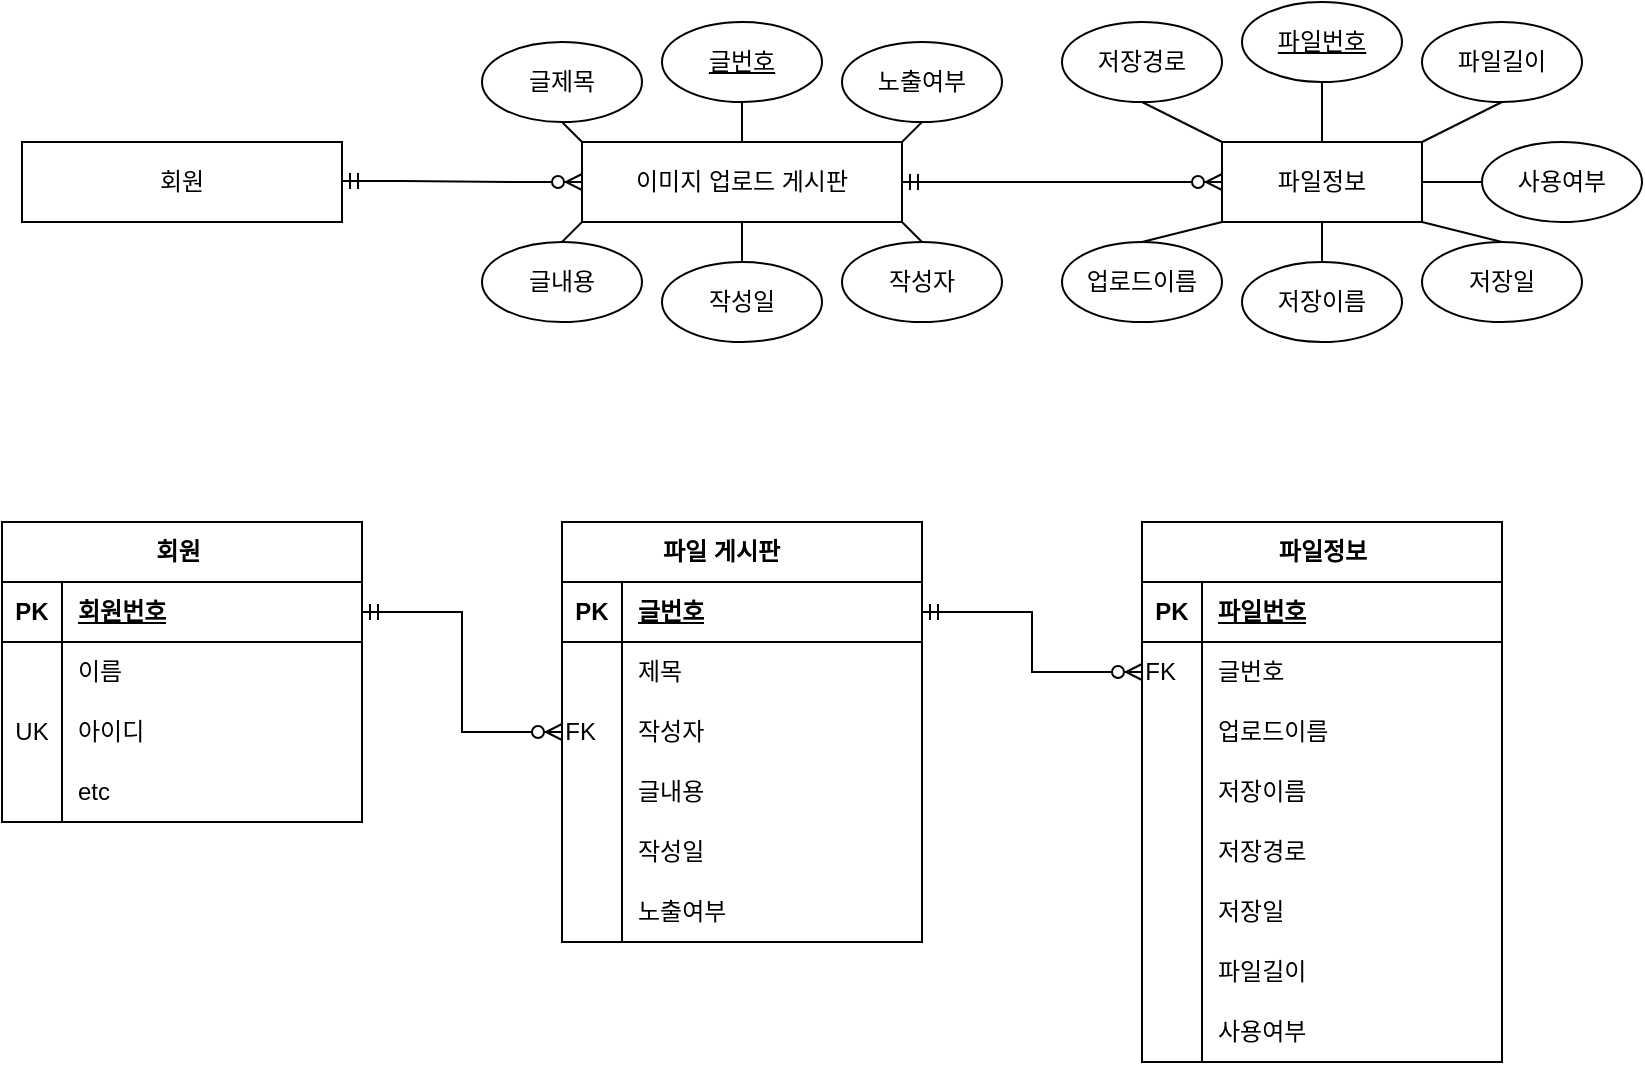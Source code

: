 <mxfile version="24.2.2" type="device">
  <diagram id="R2lEEEUBdFMjLlhIrx00" name="Page-1">
    <mxGraphModel dx="-56" dy="724" grid="1" gridSize="10" guides="1" tooltips="1" connect="1" arrows="1" fold="1" page="1" pageScale="1" pageWidth="850" pageHeight="1100" math="0" shadow="0" extFonts="Permanent Marker^https://fonts.googleapis.com/css?family=Permanent+Marker">
      <root>
        <mxCell id="0" />
        <mxCell id="1" parent="0" />
        <mxCell id="jawmpuD1RzxkUAFrGuxK-1" value="이미지 업로드 게시판" style="rounded=0;whiteSpace=wrap;html=1;" vertex="1" parent="1">
          <mxGeometry x="1160" y="240" width="160" height="40" as="geometry" />
        </mxCell>
        <mxCell id="jawmpuD1RzxkUAFrGuxK-2" value="글제목" style="ellipse;whiteSpace=wrap;html=1;" vertex="1" parent="1">
          <mxGeometry x="1110" y="190" width="80" height="40" as="geometry" />
        </mxCell>
        <mxCell id="jawmpuD1RzxkUAFrGuxK-3" value="글내용" style="ellipse;whiteSpace=wrap;html=1;" vertex="1" parent="1">
          <mxGeometry x="1110" y="290" width="80" height="40" as="geometry" />
        </mxCell>
        <mxCell id="jawmpuD1RzxkUAFrGuxK-4" value="작성일" style="ellipse;whiteSpace=wrap;html=1;" vertex="1" parent="1">
          <mxGeometry x="1200" y="300" width="80" height="40" as="geometry" />
        </mxCell>
        <mxCell id="jawmpuD1RzxkUAFrGuxK-5" value="작성자" style="ellipse;whiteSpace=wrap;html=1;" vertex="1" parent="1">
          <mxGeometry x="1290" y="290" width="80" height="40" as="geometry" />
        </mxCell>
        <mxCell id="jawmpuD1RzxkUAFrGuxK-6" value="노출여부" style="ellipse;whiteSpace=wrap;html=1;" vertex="1" parent="1">
          <mxGeometry x="1290" y="190" width="80" height="40" as="geometry" />
        </mxCell>
        <mxCell id="jawmpuD1RzxkUAFrGuxK-8" value="파일정보" style="rounded=0;whiteSpace=wrap;html=1;" vertex="1" parent="1">
          <mxGeometry x="1480" y="240" width="100" height="40" as="geometry" />
        </mxCell>
        <mxCell id="jawmpuD1RzxkUAFrGuxK-11" value="글번호" style="ellipse;whiteSpace=wrap;html=1;align=center;fontStyle=4;" vertex="1" parent="1">
          <mxGeometry x="1200" y="180" width="80" height="40" as="geometry" />
        </mxCell>
        <mxCell id="jawmpuD1RzxkUAFrGuxK-13" value="파일번호" style="ellipse;whiteSpace=wrap;html=1;align=center;fontStyle=4;" vertex="1" parent="1">
          <mxGeometry x="1490" y="170" width="80" height="40" as="geometry" />
        </mxCell>
        <mxCell id="jawmpuD1RzxkUAFrGuxK-14" value="저장이름" style="ellipse;whiteSpace=wrap;html=1;" vertex="1" parent="1">
          <mxGeometry x="1490" y="300" width="80" height="40" as="geometry" />
        </mxCell>
        <mxCell id="jawmpuD1RzxkUAFrGuxK-15" value="업로드이름" style="ellipse;whiteSpace=wrap;html=1;" vertex="1" parent="1">
          <mxGeometry x="1400" y="290" width="80" height="40" as="geometry" />
        </mxCell>
        <mxCell id="jawmpuD1RzxkUAFrGuxK-16" value="저장경로" style="ellipse;whiteSpace=wrap;html=1;" vertex="1" parent="1">
          <mxGeometry x="1400" y="180" width="80" height="40" as="geometry" />
        </mxCell>
        <mxCell id="jawmpuD1RzxkUAFrGuxK-17" value="사용여부" style="ellipse;whiteSpace=wrap;html=1;" vertex="1" parent="1">
          <mxGeometry x="1610" y="240" width="80" height="40" as="geometry" />
        </mxCell>
        <mxCell id="jawmpuD1RzxkUAFrGuxK-18" value="저장일" style="ellipse;whiteSpace=wrap;html=1;" vertex="1" parent="1">
          <mxGeometry x="1580" y="290" width="80" height="40" as="geometry" />
        </mxCell>
        <mxCell id="jawmpuD1RzxkUAFrGuxK-19" value="파일길이" style="ellipse;whiteSpace=wrap;html=1;" vertex="1" parent="1">
          <mxGeometry x="1580" y="180" width="80" height="40" as="geometry" />
        </mxCell>
        <mxCell id="jawmpuD1RzxkUAFrGuxK-20" value="" style="edgeStyle=entityRelationEdgeStyle;fontSize=12;html=1;endArrow=ERzeroToMany;startArrow=ERmandOne;rounded=0;exitX=1;exitY=0.5;exitDx=0;exitDy=0;entryX=0;entryY=0.5;entryDx=0;entryDy=0;" edge="1" parent="1" source="jawmpuD1RzxkUAFrGuxK-1" target="jawmpuD1RzxkUAFrGuxK-8">
          <mxGeometry width="100" height="100" relative="1" as="geometry">
            <mxPoint x="1320" y="330" as="sourcePoint" />
            <mxPoint x="1420" y="230" as="targetPoint" />
          </mxGeometry>
        </mxCell>
        <mxCell id="jawmpuD1RzxkUAFrGuxK-21" value="" style="endArrow=none;html=1;rounded=0;exitX=1;exitY=1;exitDx=0;exitDy=0;entryX=0.5;entryY=0;entryDx=0;entryDy=0;" edge="1" parent="1" source="jawmpuD1RzxkUAFrGuxK-1" target="jawmpuD1RzxkUAFrGuxK-5">
          <mxGeometry relative="1" as="geometry">
            <mxPoint x="1370" y="280" as="sourcePoint" />
            <mxPoint x="1530" y="280" as="targetPoint" />
          </mxGeometry>
        </mxCell>
        <mxCell id="jawmpuD1RzxkUAFrGuxK-24" value="" style="endArrow=none;html=1;rounded=0;exitX=0.5;exitY=1;exitDx=0;exitDy=0;entryX=0.5;entryY=0;entryDx=0;entryDy=0;" edge="1" parent="1" source="jawmpuD1RzxkUAFrGuxK-1" target="jawmpuD1RzxkUAFrGuxK-4">
          <mxGeometry relative="1" as="geometry">
            <mxPoint x="1370" y="280" as="sourcePoint" />
            <mxPoint x="1530" y="280" as="targetPoint" />
          </mxGeometry>
        </mxCell>
        <mxCell id="jawmpuD1RzxkUAFrGuxK-25" value="" style="endArrow=none;html=1;rounded=0;exitX=0;exitY=1;exitDx=0;exitDy=0;entryX=0.5;entryY=0;entryDx=0;entryDy=0;" edge="1" parent="1" source="jawmpuD1RzxkUAFrGuxK-1" target="jawmpuD1RzxkUAFrGuxK-3">
          <mxGeometry relative="1" as="geometry">
            <mxPoint x="1280" y="290" as="sourcePoint" />
            <mxPoint x="1250" y="330" as="targetPoint" />
          </mxGeometry>
        </mxCell>
        <mxCell id="jawmpuD1RzxkUAFrGuxK-26" value="" style="endArrow=none;html=1;rounded=0;exitX=0.5;exitY=1;exitDx=0;exitDy=0;entryX=0;entryY=0;entryDx=0;entryDy=0;" edge="1" parent="1" source="jawmpuD1RzxkUAFrGuxK-2" target="jawmpuD1RzxkUAFrGuxK-1">
          <mxGeometry relative="1" as="geometry">
            <mxPoint x="1290" y="300" as="sourcePoint" />
            <mxPoint x="1260" y="340" as="targetPoint" />
          </mxGeometry>
        </mxCell>
        <mxCell id="jawmpuD1RzxkUAFrGuxK-27" value="" style="endArrow=none;html=1;rounded=0;exitX=0.5;exitY=1;exitDx=0;exitDy=0;entryX=0.5;entryY=0;entryDx=0;entryDy=0;" edge="1" parent="1" source="jawmpuD1RzxkUAFrGuxK-11" target="jawmpuD1RzxkUAFrGuxK-1">
          <mxGeometry relative="1" as="geometry">
            <mxPoint x="1200" y="230" as="sourcePoint" />
            <mxPoint x="1240" y="250" as="targetPoint" />
          </mxGeometry>
        </mxCell>
        <mxCell id="jawmpuD1RzxkUAFrGuxK-28" value="" style="endArrow=none;html=1;rounded=0;exitX=0.5;exitY=1;exitDx=0;exitDy=0;entryX=1;entryY=0;entryDx=0;entryDy=0;" edge="1" parent="1" source="jawmpuD1RzxkUAFrGuxK-6" target="jawmpuD1RzxkUAFrGuxK-1">
          <mxGeometry relative="1" as="geometry">
            <mxPoint x="1250" y="210" as="sourcePoint" />
            <mxPoint x="1280" y="250" as="targetPoint" />
          </mxGeometry>
        </mxCell>
        <mxCell id="jawmpuD1RzxkUAFrGuxK-30" value="" style="endArrow=none;html=1;rounded=0;exitX=0.5;exitY=1;exitDx=0;exitDy=0;entryX=0.5;entryY=0;entryDx=0;entryDy=0;" edge="1" parent="1" source="jawmpuD1RzxkUAFrGuxK-8" target="jawmpuD1RzxkUAFrGuxK-14">
          <mxGeometry relative="1" as="geometry">
            <mxPoint x="1180" y="220" as="sourcePoint" />
            <mxPoint x="1210" y="260" as="targetPoint" />
          </mxGeometry>
        </mxCell>
        <mxCell id="jawmpuD1RzxkUAFrGuxK-31" value="" style="endArrow=none;html=1;rounded=0;exitX=0;exitY=1;exitDx=0;exitDy=0;entryX=0.5;entryY=0;entryDx=0;entryDy=0;" edge="1" parent="1" source="jawmpuD1RzxkUAFrGuxK-8" target="jawmpuD1RzxkUAFrGuxK-15">
          <mxGeometry relative="1" as="geometry">
            <mxPoint x="1540" y="290" as="sourcePoint" />
            <mxPoint x="1530" y="330" as="targetPoint" />
          </mxGeometry>
        </mxCell>
        <mxCell id="jawmpuD1RzxkUAFrGuxK-32" value="" style="endArrow=none;html=1;rounded=0;exitX=0.5;exitY=1;exitDx=0;exitDy=0;entryX=0;entryY=0;entryDx=0;entryDy=0;" edge="1" parent="1" source="jawmpuD1RzxkUAFrGuxK-16" target="jawmpuD1RzxkUAFrGuxK-8">
          <mxGeometry relative="1" as="geometry">
            <mxPoint x="1490" y="290" as="sourcePoint" />
            <mxPoint x="1480" y="310" as="targetPoint" />
          </mxGeometry>
        </mxCell>
        <mxCell id="jawmpuD1RzxkUAFrGuxK-33" value="" style="endArrow=none;html=1;rounded=0;exitX=0.5;exitY=1;exitDx=0;exitDy=0;entryX=0.5;entryY=0;entryDx=0;entryDy=0;" edge="1" parent="1" source="jawmpuD1RzxkUAFrGuxK-13" target="jawmpuD1RzxkUAFrGuxK-8">
          <mxGeometry relative="1" as="geometry">
            <mxPoint x="1478" y="238" as="sourcePoint" />
            <mxPoint x="1490" y="250" as="targetPoint" />
          </mxGeometry>
        </mxCell>
        <mxCell id="jawmpuD1RzxkUAFrGuxK-34" value="" style="endArrow=none;html=1;rounded=0;exitX=1;exitY=1;exitDx=0;exitDy=0;entryX=0.5;entryY=0;entryDx=0;entryDy=0;" edge="1" parent="1" source="jawmpuD1RzxkUAFrGuxK-8" target="jawmpuD1RzxkUAFrGuxK-18">
          <mxGeometry relative="1" as="geometry">
            <mxPoint x="1488" y="248" as="sourcePoint" />
            <mxPoint x="1500" y="260" as="targetPoint" />
          </mxGeometry>
        </mxCell>
        <mxCell id="jawmpuD1RzxkUAFrGuxK-35" value="" style="endArrow=none;html=1;rounded=0;exitX=1;exitY=0.5;exitDx=0;exitDy=0;entryX=0;entryY=0.5;entryDx=0;entryDy=0;" edge="1" parent="1" source="jawmpuD1RzxkUAFrGuxK-8" target="jawmpuD1RzxkUAFrGuxK-17">
          <mxGeometry relative="1" as="geometry">
            <mxPoint x="1498" y="258" as="sourcePoint" />
            <mxPoint x="1510" y="270" as="targetPoint" />
          </mxGeometry>
        </mxCell>
        <mxCell id="jawmpuD1RzxkUAFrGuxK-36" value="" style="endArrow=none;html=1;rounded=0;entryX=0.5;entryY=1;entryDx=0;entryDy=0;" edge="1" parent="1" target="jawmpuD1RzxkUAFrGuxK-19">
          <mxGeometry relative="1" as="geometry">
            <mxPoint x="1580" y="240" as="sourcePoint" />
            <mxPoint x="1520" y="280" as="targetPoint" />
          </mxGeometry>
        </mxCell>
        <mxCell id="jawmpuD1RzxkUAFrGuxK-37" value="회원" style="rounded=0;whiteSpace=wrap;html=1;" vertex="1" parent="1">
          <mxGeometry x="880" y="240" width="160" height="40" as="geometry" />
        </mxCell>
        <mxCell id="jawmpuD1RzxkUAFrGuxK-38" value="" style="edgeStyle=entityRelationEdgeStyle;fontSize=12;html=1;endArrow=ERzeroToMany;startArrow=ERmandOne;rounded=0;exitX=1;exitY=0.5;exitDx=0;exitDy=0;" edge="1" parent="1">
          <mxGeometry width="100" height="100" relative="1" as="geometry">
            <mxPoint x="1040" y="259.5" as="sourcePoint" />
            <mxPoint x="1160" y="260" as="targetPoint" />
          </mxGeometry>
        </mxCell>
        <mxCell id="jawmpuD1RzxkUAFrGuxK-39" value="회원&lt;span style=&quot;white-space: pre;&quot;&gt;&#x9;&lt;/span&gt;" style="shape=table;startSize=30;container=1;collapsible=1;childLayout=tableLayout;fixedRows=1;rowLines=0;fontStyle=1;align=center;resizeLast=1;html=1;" vertex="1" parent="1">
          <mxGeometry x="870" y="430" width="180" height="150" as="geometry" />
        </mxCell>
        <mxCell id="jawmpuD1RzxkUAFrGuxK-40" value="" style="shape=tableRow;horizontal=0;startSize=0;swimlaneHead=0;swimlaneBody=0;fillColor=none;collapsible=0;dropTarget=0;points=[[0,0.5],[1,0.5]];portConstraint=eastwest;top=0;left=0;right=0;bottom=1;" vertex="1" parent="jawmpuD1RzxkUAFrGuxK-39">
          <mxGeometry y="30" width="180" height="30" as="geometry" />
        </mxCell>
        <mxCell id="jawmpuD1RzxkUAFrGuxK-41" value="PK" style="shape=partialRectangle;connectable=0;fillColor=none;top=0;left=0;bottom=0;right=0;fontStyle=1;overflow=hidden;whiteSpace=wrap;html=1;" vertex="1" parent="jawmpuD1RzxkUAFrGuxK-40">
          <mxGeometry width="30" height="30" as="geometry">
            <mxRectangle width="30" height="30" as="alternateBounds" />
          </mxGeometry>
        </mxCell>
        <mxCell id="jawmpuD1RzxkUAFrGuxK-42" value="회원번호" style="shape=partialRectangle;connectable=0;fillColor=none;top=0;left=0;bottom=0;right=0;align=left;spacingLeft=6;fontStyle=5;overflow=hidden;whiteSpace=wrap;html=1;" vertex="1" parent="jawmpuD1RzxkUAFrGuxK-40">
          <mxGeometry x="30" width="150" height="30" as="geometry">
            <mxRectangle width="150" height="30" as="alternateBounds" />
          </mxGeometry>
        </mxCell>
        <mxCell id="jawmpuD1RzxkUAFrGuxK-43" value="" style="shape=tableRow;horizontal=0;startSize=0;swimlaneHead=0;swimlaneBody=0;fillColor=none;collapsible=0;dropTarget=0;points=[[0,0.5],[1,0.5]];portConstraint=eastwest;top=0;left=0;right=0;bottom=0;" vertex="1" parent="jawmpuD1RzxkUAFrGuxK-39">
          <mxGeometry y="60" width="180" height="30" as="geometry" />
        </mxCell>
        <mxCell id="jawmpuD1RzxkUAFrGuxK-44" value="" style="shape=partialRectangle;connectable=0;fillColor=none;top=0;left=0;bottom=0;right=0;editable=1;overflow=hidden;whiteSpace=wrap;html=1;" vertex="1" parent="jawmpuD1RzxkUAFrGuxK-43">
          <mxGeometry width="30" height="30" as="geometry">
            <mxRectangle width="30" height="30" as="alternateBounds" />
          </mxGeometry>
        </mxCell>
        <mxCell id="jawmpuD1RzxkUAFrGuxK-45" value="이름" style="shape=partialRectangle;connectable=0;fillColor=none;top=0;left=0;bottom=0;right=0;align=left;spacingLeft=6;overflow=hidden;whiteSpace=wrap;html=1;" vertex="1" parent="jawmpuD1RzxkUAFrGuxK-43">
          <mxGeometry x="30" width="150" height="30" as="geometry">
            <mxRectangle width="150" height="30" as="alternateBounds" />
          </mxGeometry>
        </mxCell>
        <mxCell id="jawmpuD1RzxkUAFrGuxK-46" value="" style="shape=tableRow;horizontal=0;startSize=0;swimlaneHead=0;swimlaneBody=0;fillColor=none;collapsible=0;dropTarget=0;points=[[0,0.5],[1,0.5]];portConstraint=eastwest;top=0;left=0;right=0;bottom=0;" vertex="1" parent="jawmpuD1RzxkUAFrGuxK-39">
          <mxGeometry y="90" width="180" height="30" as="geometry" />
        </mxCell>
        <mxCell id="jawmpuD1RzxkUAFrGuxK-47" value="UK" style="shape=partialRectangle;connectable=0;fillColor=none;top=0;left=0;bottom=0;right=0;editable=1;overflow=hidden;whiteSpace=wrap;html=1;" vertex="1" parent="jawmpuD1RzxkUAFrGuxK-46">
          <mxGeometry width="30" height="30" as="geometry">
            <mxRectangle width="30" height="30" as="alternateBounds" />
          </mxGeometry>
        </mxCell>
        <mxCell id="jawmpuD1RzxkUAFrGuxK-48" value="아이디" style="shape=partialRectangle;connectable=0;fillColor=none;top=0;left=0;bottom=0;right=0;align=left;spacingLeft=6;overflow=hidden;whiteSpace=wrap;html=1;" vertex="1" parent="jawmpuD1RzxkUAFrGuxK-46">
          <mxGeometry x="30" width="150" height="30" as="geometry">
            <mxRectangle width="150" height="30" as="alternateBounds" />
          </mxGeometry>
        </mxCell>
        <mxCell id="jawmpuD1RzxkUAFrGuxK-49" value="" style="shape=tableRow;horizontal=0;startSize=0;swimlaneHead=0;swimlaneBody=0;fillColor=none;collapsible=0;dropTarget=0;points=[[0,0.5],[1,0.5]];portConstraint=eastwest;top=0;left=0;right=0;bottom=0;" vertex="1" parent="jawmpuD1RzxkUAFrGuxK-39">
          <mxGeometry y="120" width="180" height="30" as="geometry" />
        </mxCell>
        <mxCell id="jawmpuD1RzxkUAFrGuxK-50" value="" style="shape=partialRectangle;connectable=0;fillColor=none;top=0;left=0;bottom=0;right=0;editable=1;overflow=hidden;whiteSpace=wrap;html=1;" vertex="1" parent="jawmpuD1RzxkUAFrGuxK-49">
          <mxGeometry width="30" height="30" as="geometry">
            <mxRectangle width="30" height="30" as="alternateBounds" />
          </mxGeometry>
        </mxCell>
        <mxCell id="jawmpuD1RzxkUAFrGuxK-51" value="etc" style="shape=partialRectangle;connectable=0;fillColor=none;top=0;left=0;bottom=0;right=0;align=left;spacingLeft=6;overflow=hidden;whiteSpace=wrap;html=1;" vertex="1" parent="jawmpuD1RzxkUAFrGuxK-49">
          <mxGeometry x="30" width="150" height="30" as="geometry">
            <mxRectangle width="150" height="30" as="alternateBounds" />
          </mxGeometry>
        </mxCell>
        <mxCell id="jawmpuD1RzxkUAFrGuxK-52" value="파일 게시판&lt;span style=&quot;white-space: pre;&quot;&gt;&#x9;&lt;/span&gt;" style="shape=table;startSize=30;container=1;collapsible=1;childLayout=tableLayout;fixedRows=1;rowLines=0;fontStyle=1;align=center;resizeLast=1;html=1;" vertex="1" parent="1">
          <mxGeometry x="1150" y="430" width="180" height="210" as="geometry" />
        </mxCell>
        <mxCell id="jawmpuD1RzxkUAFrGuxK-53" value="" style="shape=tableRow;horizontal=0;startSize=0;swimlaneHead=0;swimlaneBody=0;fillColor=none;collapsible=0;dropTarget=0;points=[[0,0.5],[1,0.5]];portConstraint=eastwest;top=0;left=0;right=0;bottom=1;" vertex="1" parent="jawmpuD1RzxkUAFrGuxK-52">
          <mxGeometry y="30" width="180" height="30" as="geometry" />
        </mxCell>
        <mxCell id="jawmpuD1RzxkUAFrGuxK-54" value="PK" style="shape=partialRectangle;connectable=0;fillColor=none;top=0;left=0;bottom=0;right=0;fontStyle=1;overflow=hidden;whiteSpace=wrap;html=1;" vertex="1" parent="jawmpuD1RzxkUAFrGuxK-53">
          <mxGeometry width="30" height="30" as="geometry">
            <mxRectangle width="30" height="30" as="alternateBounds" />
          </mxGeometry>
        </mxCell>
        <mxCell id="jawmpuD1RzxkUAFrGuxK-55" value="글번호" style="shape=partialRectangle;connectable=0;fillColor=none;top=0;left=0;bottom=0;right=0;align=left;spacingLeft=6;fontStyle=5;overflow=hidden;whiteSpace=wrap;html=1;" vertex="1" parent="jawmpuD1RzxkUAFrGuxK-53">
          <mxGeometry x="30" width="150" height="30" as="geometry">
            <mxRectangle width="150" height="30" as="alternateBounds" />
          </mxGeometry>
        </mxCell>
        <mxCell id="jawmpuD1RzxkUAFrGuxK-56" value="" style="shape=tableRow;horizontal=0;startSize=0;swimlaneHead=0;swimlaneBody=0;fillColor=none;collapsible=0;dropTarget=0;points=[[0,0.5],[1,0.5]];portConstraint=eastwest;top=0;left=0;right=0;bottom=0;" vertex="1" parent="jawmpuD1RzxkUAFrGuxK-52">
          <mxGeometry y="60" width="180" height="30" as="geometry" />
        </mxCell>
        <mxCell id="jawmpuD1RzxkUAFrGuxK-57" value="" style="shape=partialRectangle;connectable=0;fillColor=none;top=0;left=0;bottom=0;right=0;editable=1;overflow=hidden;whiteSpace=wrap;html=1;" vertex="1" parent="jawmpuD1RzxkUAFrGuxK-56">
          <mxGeometry width="30" height="30" as="geometry">
            <mxRectangle width="30" height="30" as="alternateBounds" />
          </mxGeometry>
        </mxCell>
        <mxCell id="jawmpuD1RzxkUAFrGuxK-58" value="제목" style="shape=partialRectangle;connectable=0;fillColor=none;top=0;left=0;bottom=0;right=0;align=left;spacingLeft=6;overflow=hidden;whiteSpace=wrap;html=1;" vertex="1" parent="jawmpuD1RzxkUAFrGuxK-56">
          <mxGeometry x="30" width="150" height="30" as="geometry">
            <mxRectangle width="150" height="30" as="alternateBounds" />
          </mxGeometry>
        </mxCell>
        <mxCell id="jawmpuD1RzxkUAFrGuxK-59" value="" style="shape=tableRow;horizontal=0;startSize=0;swimlaneHead=0;swimlaneBody=0;fillColor=none;collapsible=0;dropTarget=0;points=[[0,0.5],[1,0.5]];portConstraint=eastwest;top=0;left=0;right=0;bottom=0;" vertex="1" parent="jawmpuD1RzxkUAFrGuxK-52">
          <mxGeometry y="90" width="180" height="30" as="geometry" />
        </mxCell>
        <mxCell id="jawmpuD1RzxkUAFrGuxK-60" value="FK&lt;span style=&quot;white-space: pre;&quot;&gt;&#x9;&lt;/span&gt;" style="shape=partialRectangle;connectable=0;fillColor=none;top=0;left=0;bottom=0;right=0;editable=1;overflow=hidden;whiteSpace=wrap;html=1;" vertex="1" parent="jawmpuD1RzxkUAFrGuxK-59">
          <mxGeometry width="30" height="30" as="geometry">
            <mxRectangle width="30" height="30" as="alternateBounds" />
          </mxGeometry>
        </mxCell>
        <mxCell id="jawmpuD1RzxkUAFrGuxK-61" value="작성자" style="shape=partialRectangle;connectable=0;fillColor=none;top=0;left=0;bottom=0;right=0;align=left;spacingLeft=6;overflow=hidden;whiteSpace=wrap;html=1;" vertex="1" parent="jawmpuD1RzxkUAFrGuxK-59">
          <mxGeometry x="30" width="150" height="30" as="geometry">
            <mxRectangle width="150" height="30" as="alternateBounds" />
          </mxGeometry>
        </mxCell>
        <mxCell id="jawmpuD1RzxkUAFrGuxK-68" value="" style="shape=tableRow;horizontal=0;startSize=0;swimlaneHead=0;swimlaneBody=0;fillColor=none;collapsible=0;dropTarget=0;points=[[0,0.5],[1,0.5]];portConstraint=eastwest;top=0;left=0;right=0;bottom=0;" vertex="1" parent="jawmpuD1RzxkUAFrGuxK-52">
          <mxGeometry y="120" width="180" height="30" as="geometry" />
        </mxCell>
        <mxCell id="jawmpuD1RzxkUAFrGuxK-69" value="" style="shape=partialRectangle;connectable=0;fillColor=none;top=0;left=0;bottom=0;right=0;editable=1;overflow=hidden;whiteSpace=wrap;html=1;" vertex="1" parent="jawmpuD1RzxkUAFrGuxK-68">
          <mxGeometry width="30" height="30" as="geometry">
            <mxRectangle width="30" height="30" as="alternateBounds" />
          </mxGeometry>
        </mxCell>
        <mxCell id="jawmpuD1RzxkUAFrGuxK-70" value="글내용" style="shape=partialRectangle;connectable=0;fillColor=none;top=0;left=0;bottom=0;right=0;align=left;spacingLeft=6;overflow=hidden;whiteSpace=wrap;html=1;" vertex="1" parent="jawmpuD1RzxkUAFrGuxK-68">
          <mxGeometry x="30" width="150" height="30" as="geometry">
            <mxRectangle width="150" height="30" as="alternateBounds" />
          </mxGeometry>
        </mxCell>
        <mxCell id="jawmpuD1RzxkUAFrGuxK-71" value="" style="shape=tableRow;horizontal=0;startSize=0;swimlaneHead=0;swimlaneBody=0;fillColor=none;collapsible=0;dropTarget=0;points=[[0,0.5],[1,0.5]];portConstraint=eastwest;top=0;left=0;right=0;bottom=0;" vertex="1" parent="jawmpuD1RzxkUAFrGuxK-52">
          <mxGeometry y="150" width="180" height="30" as="geometry" />
        </mxCell>
        <mxCell id="jawmpuD1RzxkUAFrGuxK-72" value="" style="shape=partialRectangle;connectable=0;fillColor=none;top=0;left=0;bottom=0;right=0;editable=1;overflow=hidden;whiteSpace=wrap;html=1;" vertex="1" parent="jawmpuD1RzxkUAFrGuxK-71">
          <mxGeometry width="30" height="30" as="geometry">
            <mxRectangle width="30" height="30" as="alternateBounds" />
          </mxGeometry>
        </mxCell>
        <mxCell id="jawmpuD1RzxkUAFrGuxK-73" value="작성일" style="shape=partialRectangle;connectable=0;fillColor=none;top=0;left=0;bottom=0;right=0;align=left;spacingLeft=6;overflow=hidden;whiteSpace=wrap;html=1;" vertex="1" parent="jawmpuD1RzxkUAFrGuxK-71">
          <mxGeometry x="30" width="150" height="30" as="geometry">
            <mxRectangle width="150" height="30" as="alternateBounds" />
          </mxGeometry>
        </mxCell>
        <mxCell id="jawmpuD1RzxkUAFrGuxK-62" value="" style="shape=tableRow;horizontal=0;startSize=0;swimlaneHead=0;swimlaneBody=0;fillColor=none;collapsible=0;dropTarget=0;points=[[0,0.5],[1,0.5]];portConstraint=eastwest;top=0;left=0;right=0;bottom=0;" vertex="1" parent="jawmpuD1RzxkUAFrGuxK-52">
          <mxGeometry y="180" width="180" height="30" as="geometry" />
        </mxCell>
        <mxCell id="jawmpuD1RzxkUAFrGuxK-63" value="" style="shape=partialRectangle;connectable=0;fillColor=none;top=0;left=0;bottom=0;right=0;editable=1;overflow=hidden;whiteSpace=wrap;html=1;" vertex="1" parent="jawmpuD1RzxkUAFrGuxK-62">
          <mxGeometry width="30" height="30" as="geometry">
            <mxRectangle width="30" height="30" as="alternateBounds" />
          </mxGeometry>
        </mxCell>
        <mxCell id="jawmpuD1RzxkUAFrGuxK-64" value="노출여부" style="shape=partialRectangle;connectable=0;fillColor=none;top=0;left=0;bottom=0;right=0;align=left;spacingLeft=6;overflow=hidden;whiteSpace=wrap;html=1;" vertex="1" parent="jawmpuD1RzxkUAFrGuxK-62">
          <mxGeometry x="30" width="150" height="30" as="geometry">
            <mxRectangle width="150" height="30" as="alternateBounds" />
          </mxGeometry>
        </mxCell>
        <mxCell id="jawmpuD1RzxkUAFrGuxK-74" value="" style="edgeStyle=orthogonalEdgeStyle;fontSize=12;html=1;endArrow=ERzeroToMany;startArrow=ERmandOne;rounded=0;exitX=1;exitY=0.5;exitDx=0;exitDy=0;entryX=0;entryY=0.5;entryDx=0;entryDy=0;" edge="1" parent="1" source="jawmpuD1RzxkUAFrGuxK-40" target="jawmpuD1RzxkUAFrGuxK-59">
          <mxGeometry width="100" height="100" relative="1" as="geometry">
            <mxPoint x="1060" y="390" as="sourcePoint" />
            <mxPoint x="1180" y="390.5" as="targetPoint" />
          </mxGeometry>
        </mxCell>
        <mxCell id="jawmpuD1RzxkUAFrGuxK-75" value="파일정보" style="shape=table;startSize=30;container=1;collapsible=1;childLayout=tableLayout;fixedRows=1;rowLines=0;fontStyle=1;align=center;resizeLast=1;html=1;" vertex="1" parent="1">
          <mxGeometry x="1440" y="430" width="180" height="270" as="geometry" />
        </mxCell>
        <mxCell id="jawmpuD1RzxkUAFrGuxK-76" value="" style="shape=tableRow;horizontal=0;startSize=0;swimlaneHead=0;swimlaneBody=0;fillColor=none;collapsible=0;dropTarget=0;points=[[0,0.5],[1,0.5]];portConstraint=eastwest;top=0;left=0;right=0;bottom=1;" vertex="1" parent="jawmpuD1RzxkUAFrGuxK-75">
          <mxGeometry y="30" width="180" height="30" as="geometry" />
        </mxCell>
        <mxCell id="jawmpuD1RzxkUAFrGuxK-77" value="PK" style="shape=partialRectangle;connectable=0;fillColor=none;top=0;left=0;bottom=0;right=0;fontStyle=1;overflow=hidden;whiteSpace=wrap;html=1;" vertex="1" parent="jawmpuD1RzxkUAFrGuxK-76">
          <mxGeometry width="30" height="30" as="geometry">
            <mxRectangle width="30" height="30" as="alternateBounds" />
          </mxGeometry>
        </mxCell>
        <mxCell id="jawmpuD1RzxkUAFrGuxK-78" value="파일번호" style="shape=partialRectangle;connectable=0;fillColor=none;top=0;left=0;bottom=0;right=0;align=left;spacingLeft=6;fontStyle=5;overflow=hidden;whiteSpace=wrap;html=1;" vertex="1" parent="jawmpuD1RzxkUAFrGuxK-76">
          <mxGeometry x="30" width="150" height="30" as="geometry">
            <mxRectangle width="150" height="30" as="alternateBounds" />
          </mxGeometry>
        </mxCell>
        <mxCell id="jawmpuD1RzxkUAFrGuxK-79" value="" style="shape=tableRow;horizontal=0;startSize=0;swimlaneHead=0;swimlaneBody=0;fillColor=none;collapsible=0;dropTarget=0;points=[[0,0.5],[1,0.5]];portConstraint=eastwest;top=0;left=0;right=0;bottom=0;" vertex="1" parent="jawmpuD1RzxkUAFrGuxK-75">
          <mxGeometry y="60" width="180" height="30" as="geometry" />
        </mxCell>
        <mxCell id="jawmpuD1RzxkUAFrGuxK-80" value="FK&lt;span style=&quot;white-space: pre;&quot;&gt;&#x9;&lt;/span&gt;" style="shape=partialRectangle;connectable=0;fillColor=none;top=0;left=0;bottom=0;right=0;editable=1;overflow=hidden;whiteSpace=wrap;html=1;" vertex="1" parent="jawmpuD1RzxkUAFrGuxK-79">
          <mxGeometry width="30" height="30" as="geometry">
            <mxRectangle width="30" height="30" as="alternateBounds" />
          </mxGeometry>
        </mxCell>
        <mxCell id="jawmpuD1RzxkUAFrGuxK-81" value="글번호" style="shape=partialRectangle;connectable=0;fillColor=none;top=0;left=0;bottom=0;right=0;align=left;spacingLeft=6;overflow=hidden;whiteSpace=wrap;html=1;" vertex="1" parent="jawmpuD1RzxkUAFrGuxK-79">
          <mxGeometry x="30" width="150" height="30" as="geometry">
            <mxRectangle width="150" height="30" as="alternateBounds" />
          </mxGeometry>
        </mxCell>
        <mxCell id="jawmpuD1RzxkUAFrGuxK-97" value="" style="shape=tableRow;horizontal=0;startSize=0;swimlaneHead=0;swimlaneBody=0;fillColor=none;collapsible=0;dropTarget=0;points=[[0,0.5],[1,0.5]];portConstraint=eastwest;top=0;left=0;right=0;bottom=0;" vertex="1" parent="jawmpuD1RzxkUAFrGuxK-75">
          <mxGeometry y="90" width="180" height="30" as="geometry" />
        </mxCell>
        <mxCell id="jawmpuD1RzxkUAFrGuxK-98" value="" style="shape=partialRectangle;connectable=0;fillColor=none;top=0;left=0;bottom=0;right=0;editable=1;overflow=hidden;whiteSpace=wrap;html=1;" vertex="1" parent="jawmpuD1RzxkUAFrGuxK-97">
          <mxGeometry width="30" height="30" as="geometry">
            <mxRectangle width="30" height="30" as="alternateBounds" />
          </mxGeometry>
        </mxCell>
        <mxCell id="jawmpuD1RzxkUAFrGuxK-99" value="업로드이름" style="shape=partialRectangle;connectable=0;fillColor=none;top=0;left=0;bottom=0;right=0;align=left;spacingLeft=6;overflow=hidden;whiteSpace=wrap;html=1;" vertex="1" parent="jawmpuD1RzxkUAFrGuxK-97">
          <mxGeometry x="30" width="150" height="30" as="geometry">
            <mxRectangle width="150" height="30" as="alternateBounds" />
          </mxGeometry>
        </mxCell>
        <mxCell id="jawmpuD1RzxkUAFrGuxK-82" value="" style="shape=tableRow;horizontal=0;startSize=0;swimlaneHead=0;swimlaneBody=0;fillColor=none;collapsible=0;dropTarget=0;points=[[0,0.5],[1,0.5]];portConstraint=eastwest;top=0;left=0;right=0;bottom=0;" vertex="1" parent="jawmpuD1RzxkUAFrGuxK-75">
          <mxGeometry y="120" width="180" height="30" as="geometry" />
        </mxCell>
        <mxCell id="jawmpuD1RzxkUAFrGuxK-83" value="" style="shape=partialRectangle;connectable=0;fillColor=none;top=0;left=0;bottom=0;right=0;editable=1;overflow=hidden;whiteSpace=wrap;html=1;" vertex="1" parent="jawmpuD1RzxkUAFrGuxK-82">
          <mxGeometry width="30" height="30" as="geometry">
            <mxRectangle width="30" height="30" as="alternateBounds" />
          </mxGeometry>
        </mxCell>
        <mxCell id="jawmpuD1RzxkUAFrGuxK-84" value="저장이름" style="shape=partialRectangle;connectable=0;fillColor=none;top=0;left=0;bottom=0;right=0;align=left;spacingLeft=6;overflow=hidden;whiteSpace=wrap;html=1;" vertex="1" parent="jawmpuD1RzxkUAFrGuxK-82">
          <mxGeometry x="30" width="150" height="30" as="geometry">
            <mxRectangle width="150" height="30" as="alternateBounds" />
          </mxGeometry>
        </mxCell>
        <mxCell id="jawmpuD1RzxkUAFrGuxK-85" value="" style="shape=tableRow;horizontal=0;startSize=0;swimlaneHead=0;swimlaneBody=0;fillColor=none;collapsible=0;dropTarget=0;points=[[0,0.5],[1,0.5]];portConstraint=eastwest;top=0;left=0;right=0;bottom=0;" vertex="1" parent="jawmpuD1RzxkUAFrGuxK-75">
          <mxGeometry y="150" width="180" height="30" as="geometry" />
        </mxCell>
        <mxCell id="jawmpuD1RzxkUAFrGuxK-86" value="" style="shape=partialRectangle;connectable=0;fillColor=none;top=0;left=0;bottom=0;right=0;editable=1;overflow=hidden;whiteSpace=wrap;html=1;" vertex="1" parent="jawmpuD1RzxkUAFrGuxK-85">
          <mxGeometry width="30" height="30" as="geometry">
            <mxRectangle width="30" height="30" as="alternateBounds" />
          </mxGeometry>
        </mxCell>
        <mxCell id="jawmpuD1RzxkUAFrGuxK-87" value="저장경로" style="shape=partialRectangle;connectable=0;fillColor=none;top=0;left=0;bottom=0;right=0;align=left;spacingLeft=6;overflow=hidden;whiteSpace=wrap;html=1;" vertex="1" parent="jawmpuD1RzxkUAFrGuxK-85">
          <mxGeometry x="30" width="150" height="30" as="geometry">
            <mxRectangle width="150" height="30" as="alternateBounds" />
          </mxGeometry>
        </mxCell>
        <mxCell id="jawmpuD1RzxkUAFrGuxK-88" value="" style="shape=tableRow;horizontal=0;startSize=0;swimlaneHead=0;swimlaneBody=0;fillColor=none;collapsible=0;dropTarget=0;points=[[0,0.5],[1,0.5]];portConstraint=eastwest;top=0;left=0;right=0;bottom=0;" vertex="1" parent="jawmpuD1RzxkUAFrGuxK-75">
          <mxGeometry y="180" width="180" height="30" as="geometry" />
        </mxCell>
        <mxCell id="jawmpuD1RzxkUAFrGuxK-89" value="" style="shape=partialRectangle;connectable=0;fillColor=none;top=0;left=0;bottom=0;right=0;editable=1;overflow=hidden;whiteSpace=wrap;html=1;" vertex="1" parent="jawmpuD1RzxkUAFrGuxK-88">
          <mxGeometry width="30" height="30" as="geometry">
            <mxRectangle width="30" height="30" as="alternateBounds" />
          </mxGeometry>
        </mxCell>
        <mxCell id="jawmpuD1RzxkUAFrGuxK-90" value="저장일" style="shape=partialRectangle;connectable=0;fillColor=none;top=0;left=0;bottom=0;right=0;align=left;spacingLeft=6;overflow=hidden;whiteSpace=wrap;html=1;" vertex="1" parent="jawmpuD1RzxkUAFrGuxK-88">
          <mxGeometry x="30" width="150" height="30" as="geometry">
            <mxRectangle width="150" height="30" as="alternateBounds" />
          </mxGeometry>
        </mxCell>
        <mxCell id="jawmpuD1RzxkUAFrGuxK-91" value="" style="shape=tableRow;horizontal=0;startSize=0;swimlaneHead=0;swimlaneBody=0;fillColor=none;collapsible=0;dropTarget=0;points=[[0,0.5],[1,0.5]];portConstraint=eastwest;top=0;left=0;right=0;bottom=0;" vertex="1" parent="jawmpuD1RzxkUAFrGuxK-75">
          <mxGeometry y="210" width="180" height="30" as="geometry" />
        </mxCell>
        <mxCell id="jawmpuD1RzxkUAFrGuxK-92" value="" style="shape=partialRectangle;connectable=0;fillColor=none;top=0;left=0;bottom=0;right=0;editable=1;overflow=hidden;whiteSpace=wrap;html=1;" vertex="1" parent="jawmpuD1RzxkUAFrGuxK-91">
          <mxGeometry width="30" height="30" as="geometry">
            <mxRectangle width="30" height="30" as="alternateBounds" />
          </mxGeometry>
        </mxCell>
        <mxCell id="jawmpuD1RzxkUAFrGuxK-93" value="파일길이" style="shape=partialRectangle;connectable=0;fillColor=none;top=0;left=0;bottom=0;right=0;align=left;spacingLeft=6;overflow=hidden;whiteSpace=wrap;html=1;" vertex="1" parent="jawmpuD1RzxkUAFrGuxK-91">
          <mxGeometry x="30" width="150" height="30" as="geometry">
            <mxRectangle width="150" height="30" as="alternateBounds" />
          </mxGeometry>
        </mxCell>
        <mxCell id="jawmpuD1RzxkUAFrGuxK-94" value="" style="shape=tableRow;horizontal=0;startSize=0;swimlaneHead=0;swimlaneBody=0;fillColor=none;collapsible=0;dropTarget=0;points=[[0,0.5],[1,0.5]];portConstraint=eastwest;top=0;left=0;right=0;bottom=0;" vertex="1" parent="jawmpuD1RzxkUAFrGuxK-75">
          <mxGeometry y="240" width="180" height="30" as="geometry" />
        </mxCell>
        <mxCell id="jawmpuD1RzxkUAFrGuxK-95" value="" style="shape=partialRectangle;connectable=0;fillColor=none;top=0;left=0;bottom=0;right=0;editable=1;overflow=hidden;whiteSpace=wrap;html=1;" vertex="1" parent="jawmpuD1RzxkUAFrGuxK-94">
          <mxGeometry width="30" height="30" as="geometry">
            <mxRectangle width="30" height="30" as="alternateBounds" />
          </mxGeometry>
        </mxCell>
        <mxCell id="jawmpuD1RzxkUAFrGuxK-96" value="사용여부" style="shape=partialRectangle;connectable=0;fillColor=none;top=0;left=0;bottom=0;right=0;align=left;spacingLeft=6;overflow=hidden;whiteSpace=wrap;html=1;" vertex="1" parent="jawmpuD1RzxkUAFrGuxK-94">
          <mxGeometry x="30" width="150" height="30" as="geometry">
            <mxRectangle width="150" height="30" as="alternateBounds" />
          </mxGeometry>
        </mxCell>
        <mxCell id="jawmpuD1RzxkUAFrGuxK-100" value="" style="edgeStyle=orthogonalEdgeStyle;fontSize=12;html=1;endArrow=ERzeroToMany;startArrow=ERmandOne;rounded=0;exitX=1;exitY=0.5;exitDx=0;exitDy=0;entryX=0;entryY=0.5;entryDx=0;entryDy=0;" edge="1" parent="1" source="jawmpuD1RzxkUAFrGuxK-53" target="jawmpuD1RzxkUAFrGuxK-79">
          <mxGeometry width="100" height="100" relative="1" as="geometry">
            <mxPoint x="1350" y="485" as="sourcePoint" />
            <mxPoint x="1450" y="545" as="targetPoint" />
          </mxGeometry>
        </mxCell>
      </root>
    </mxGraphModel>
  </diagram>
</mxfile>
